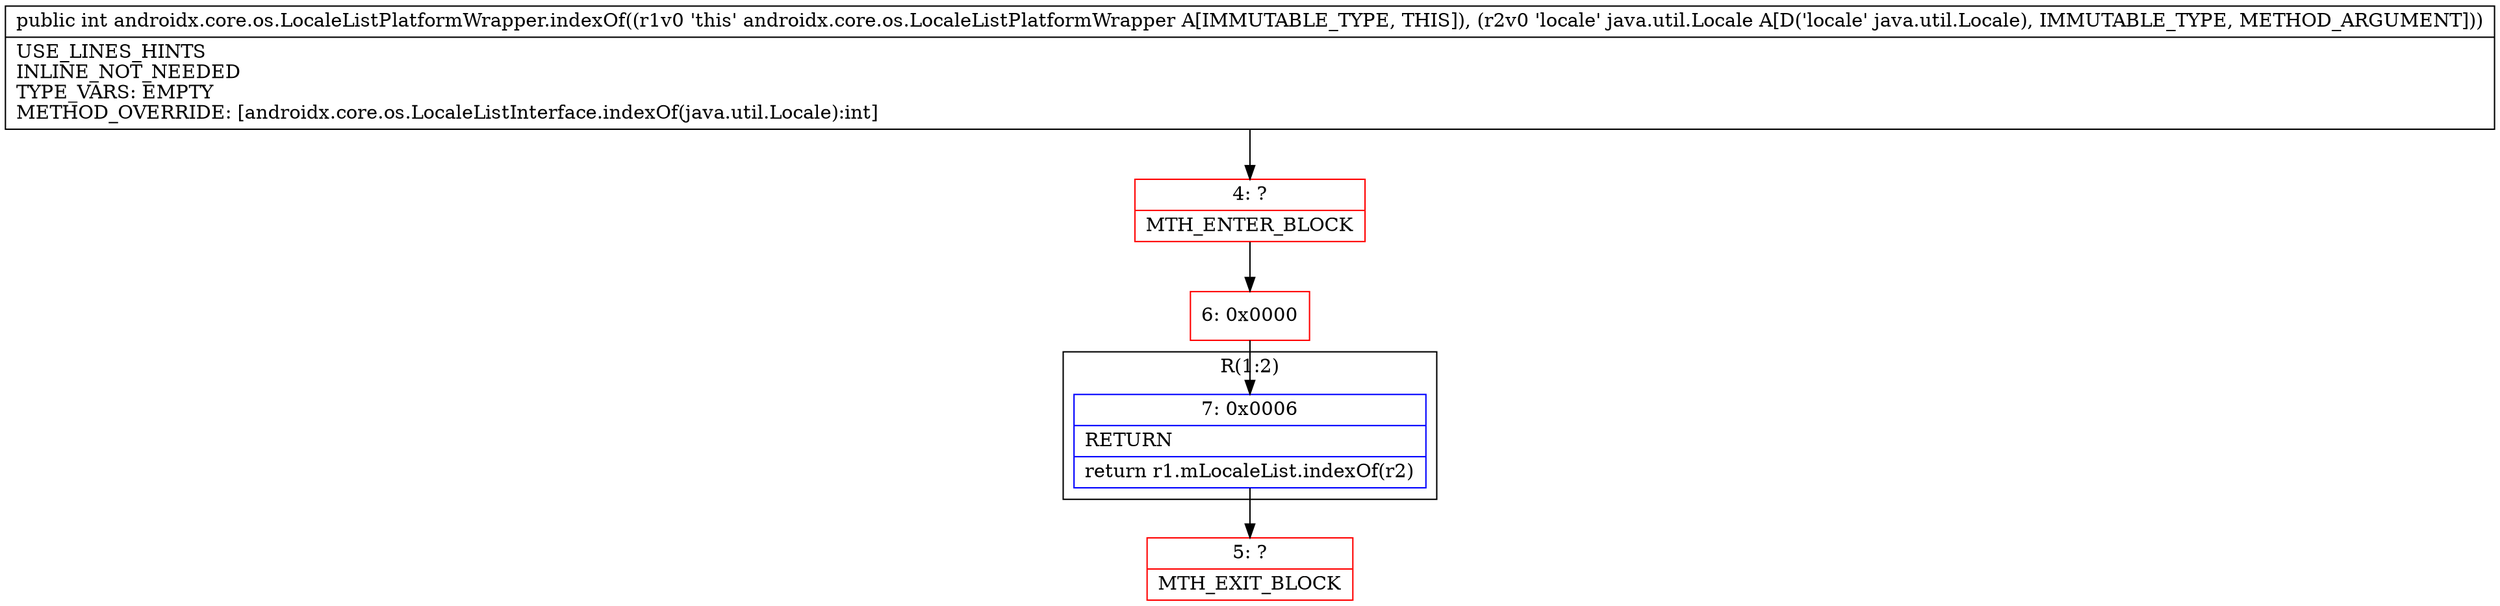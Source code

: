 digraph "CFG forandroidx.core.os.LocaleListPlatformWrapper.indexOf(Ljava\/util\/Locale;)I" {
subgraph cluster_Region_1829800270 {
label = "R(1:2)";
node [shape=record,color=blue];
Node_7 [shape=record,label="{7\:\ 0x0006|RETURN\l|return r1.mLocaleList.indexOf(r2)\l}"];
}
Node_4 [shape=record,color=red,label="{4\:\ ?|MTH_ENTER_BLOCK\l}"];
Node_6 [shape=record,color=red,label="{6\:\ 0x0000}"];
Node_5 [shape=record,color=red,label="{5\:\ ?|MTH_EXIT_BLOCK\l}"];
MethodNode[shape=record,label="{public int androidx.core.os.LocaleListPlatformWrapper.indexOf((r1v0 'this' androidx.core.os.LocaleListPlatformWrapper A[IMMUTABLE_TYPE, THIS]), (r2v0 'locale' java.util.Locale A[D('locale' java.util.Locale), IMMUTABLE_TYPE, METHOD_ARGUMENT]))  | USE_LINES_HINTS\lINLINE_NOT_NEEDED\lTYPE_VARS: EMPTY\lMETHOD_OVERRIDE: [androidx.core.os.LocaleListInterface.indexOf(java.util.Locale):int]\l}"];
MethodNode -> Node_4;Node_7 -> Node_5;
Node_4 -> Node_6;
Node_6 -> Node_7;
}

